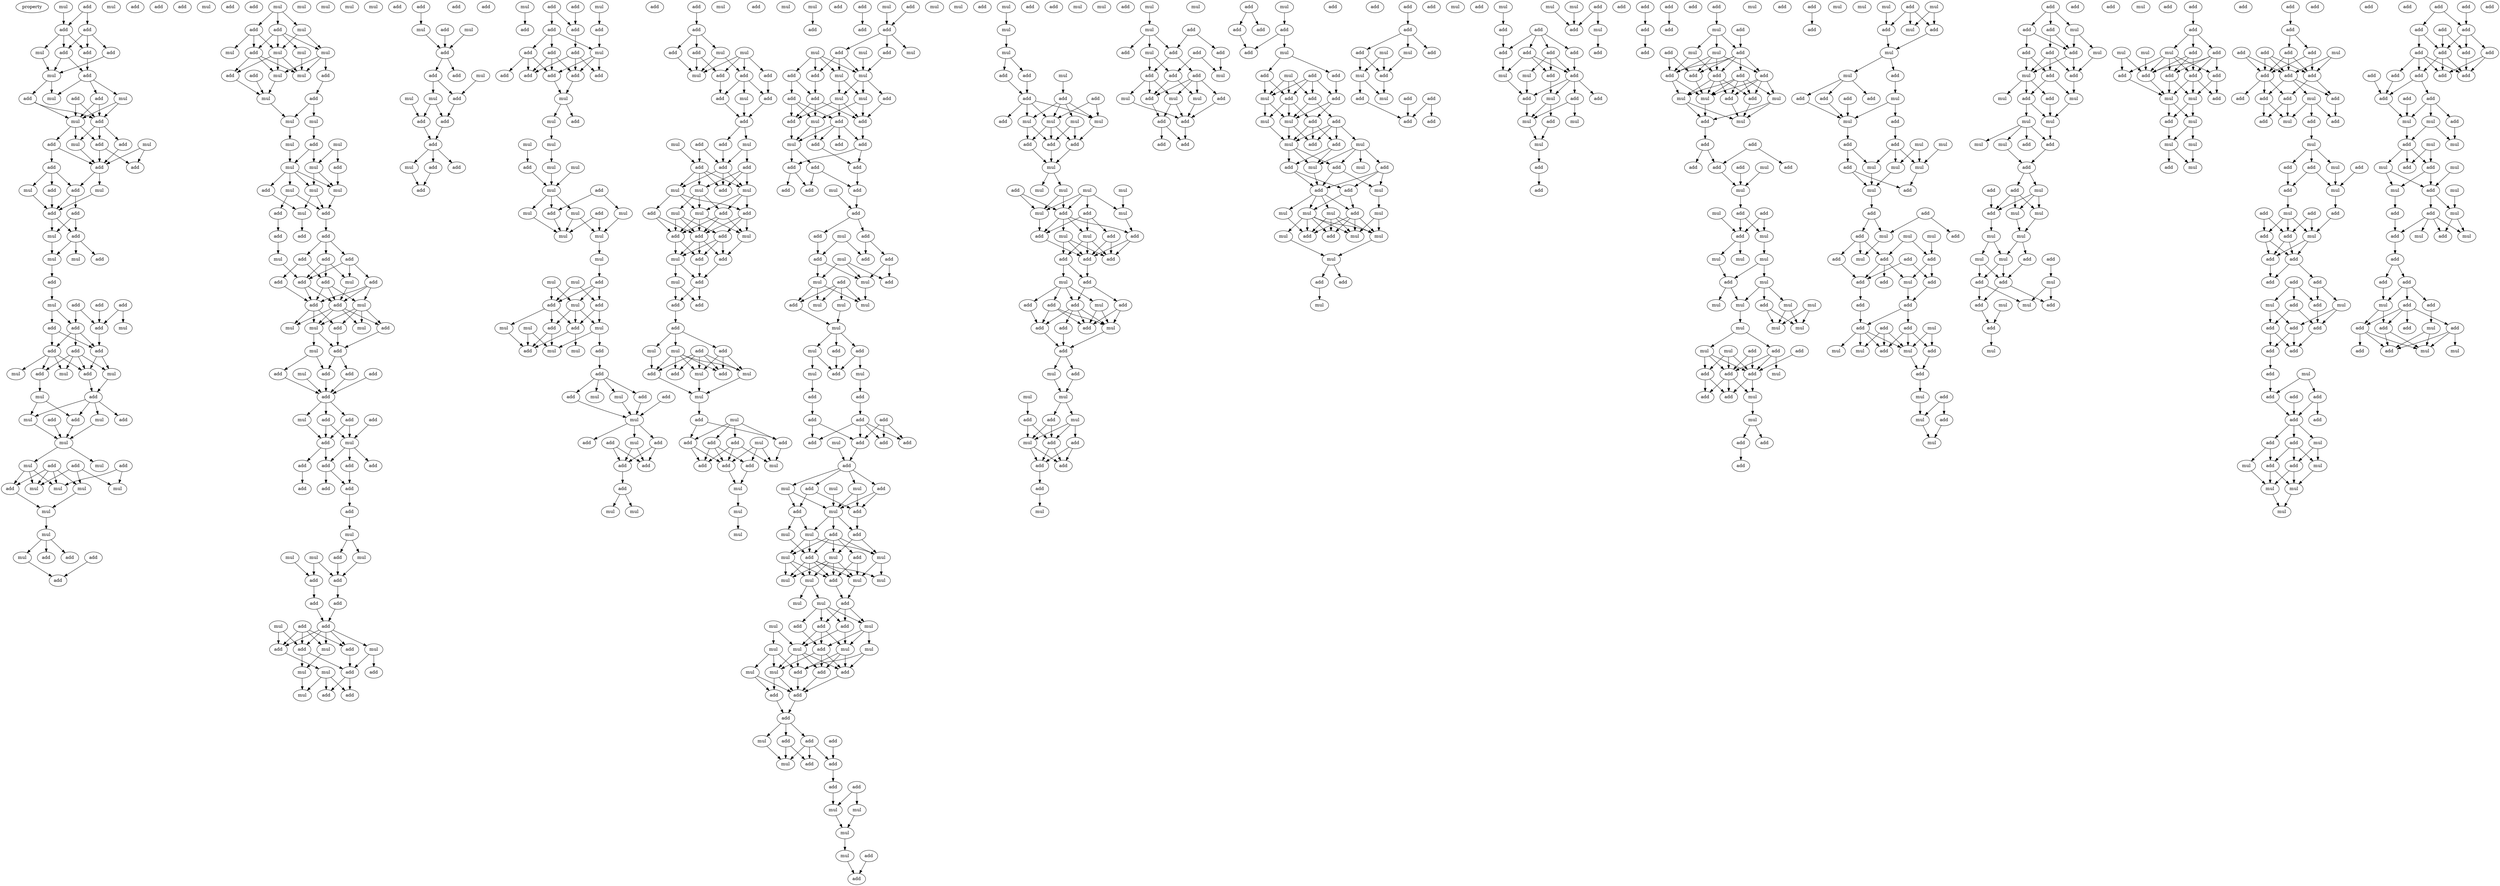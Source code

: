 digraph {
    node [fontcolor=black]
    property [mul=2,lf=1.8]
    0 [ label = add ];
    1 [ label = mul ];
    2 [ label = mul ];
    3 [ label = add ];
    4 [ label = add ];
    5 [ label = add ];
    6 [ label = add ];
    7 [ label = add ];
    8 [ label = mul ];
    9 [ label = add ];
    10 [ label = add ];
    11 [ label = mul ];
    12 [ label = mul ];
    13 [ label = add ];
    14 [ label = mul ];
    15 [ label = add ];
    16 [ label = add ];
    17 [ label = mul ];
    18 [ label = add ];
    19 [ label = mul ];
    20 [ label = add ];
    21 [ label = add ];
    22 [ label = mul ];
    23 [ label = add ];
    24 [ label = add ];
    25 [ label = add ];
    26 [ label = add ];
    27 [ label = add ];
    28 [ label = mul ];
    29 [ label = add ];
    30 [ label = mul ];
    31 [ label = add ];
    32 [ label = add ];
    33 [ label = mul ];
    34 [ label = add ];
    35 [ label = mul ];
    36 [ label = add ];
    37 [ label = add ];
    38 [ label = add ];
    39 [ label = mul ];
    40 [ label = add ];
    41 [ label = mul ];
    42 [ label = add ];
    43 [ label = add ];
    44 [ label = add ];
    45 [ label = mul ];
    46 [ label = add ];
    47 [ label = add ];
    48 [ label = mul ];
    49 [ label = add ];
    50 [ label = add ];
    51 [ label = add ];
    52 [ label = add ];
    53 [ label = add ];
    54 [ label = mul ];
    55 [ label = mul ];
    56 [ label = mul ];
    57 [ label = add ];
    58 [ label = mul ];
    59 [ label = add ];
    60 [ label = add ];
    61 [ label = add ];
    62 [ label = mul ];
    63 [ label = mul ];
    64 [ label = add ];
    65 [ label = mul ];
    66 [ label = mul ];
    67 [ label = add ];
    68 [ label = add ];
    69 [ label = add ];
    70 [ label = mul ];
    71 [ label = add ];
    72 [ label = mul ];
    73 [ label = mul ];
    74 [ label = mul ];
    75 [ label = mul ];
    76 [ label = mul ];
    77 [ label = mul ];
    78 [ label = mul ];
    79 [ label = add ];
    80 [ label = add ];
    81 [ label = add ];
    82 [ label = add ];
    83 [ label = add ];
    84 [ label = add ];
    85 [ label = mul ];
    86 [ label = add ];
    87 [ label = add ];
    88 [ label = mul ];
    89 [ label = mul ];
    90 [ label = mul ];
    91 [ label = mul ];
    92 [ label = mul ];
    93 [ label = add ];
    94 [ label = add ];
    95 [ label = add ];
    96 [ label = mul ];
    97 [ label = mul ];
    98 [ label = add ];
    99 [ label = mul ];
    100 [ label = add ];
    101 [ label = mul ];
    102 [ label = mul ];
    103 [ label = add ];
    104 [ label = mul ];
    105 [ label = mul ];
    106 [ label = add ];
    107 [ label = mul ];
    108 [ label = mul ];
    109 [ label = add ];
    110 [ label = mul ];
    111 [ label = mul ];
    112 [ label = mul ];
    113 [ label = mul ];
    114 [ label = add ];
    115 [ label = add ];
    116 [ label = mul ];
    117 [ label = add ];
    118 [ label = add ];
    119 [ label = add ];
    120 [ label = add ];
    121 [ label = add ];
    122 [ label = mul ];
    123 [ label = add ];
    124 [ label = mul ];
    125 [ label = add ];
    126 [ label = add ];
    127 [ label = add ];
    128 [ label = add ];
    129 [ label = add ];
    130 [ label = mul ];
    131 [ label = add ];
    132 [ label = mul ];
    133 [ label = add ];
    134 [ label = mul ];
    135 [ label = add ];
    136 [ label = mul ];
    137 [ label = mul ];
    138 [ label = add ];
    139 [ label = add ];
    140 [ label = mul ];
    141 [ label = add ];
    142 [ label = add ];
    143 [ label = add ];
    144 [ label = add ];
    145 [ label = mul ];
    146 [ label = add ];
    147 [ label = add ];
    148 [ label = mul ];
    149 [ label = add ];
    150 [ label = add ];
    151 [ label = mul ];
    152 [ label = add ];
    153 [ label = add ];
    154 [ label = add ];
    155 [ label = add ];
    156 [ label = add ];
    157 [ label = add ];
    158 [ label = add ];
    159 [ label = add ];
    160 [ label = mul ];
    161 [ label = mul ];
    162 [ label = mul ];
    163 [ label = add ];
    164 [ label = mul ];
    165 [ label = mul ];
    166 [ label = mul ];
    167 [ label = add ];
    168 [ label = add ];
    169 [ label = add ];
    170 [ label = add ];
    171 [ label = add ];
    172 [ label = add ];
    173 [ label = mul ];
    174 [ label = add ];
    175 [ label = mul ];
    176 [ label = add ];
    177 [ label = add ];
    178 [ label = mul ];
    179 [ label = add ];
    180 [ label = add ];
    181 [ label = add ];
    182 [ label = mul ];
    183 [ label = mul ];
    184 [ label = add ];
    185 [ label = mul ];
    186 [ label = add ];
    187 [ label = add ];
    188 [ label = mul ];
    189 [ label = add ];
    190 [ label = add ];
    191 [ label = mul ];
    192 [ label = add ];
    193 [ label = mul ];
    194 [ label = add ];
    195 [ label = add ];
    196 [ label = mul ];
    197 [ label = add ];
    198 [ label = add ];
    199 [ label = mul ];
    200 [ label = add ];
    201 [ label = add ];
    202 [ label = add ];
    203 [ label = mul ];
    204 [ label = add ];
    205 [ label = add ];
    206 [ label = add ];
    207 [ label = mul ];
    208 [ label = add ];
    209 [ label = add ];
    210 [ label = add ];
    211 [ label = mul ];
    212 [ label = add ];
    213 [ label = add ];
    214 [ label = add ];
    215 [ label = add ];
    216 [ label = add ];
    217 [ label = mul ];
    218 [ label = add ];
    219 [ label = add ];
    220 [ label = add ];
    221 [ label = add ];
    222 [ label = add ];
    223 [ label = add ];
    224 [ label = mul ];
    225 [ label = mul ];
    226 [ label = add ];
    227 [ label = mul ];
    228 [ label = mul ];
    229 [ label = add ];
    230 [ label = mul ];
    231 [ label = mul ];
    232 [ label = add ];
    233 [ label = mul ];
    234 [ label = mul ];
    235 [ label = add ];
    236 [ label = add ];
    237 [ label = mul ];
    238 [ label = mul ];
    239 [ label = mul ];
    240 [ label = mul ];
    241 [ label = mul ];
    242 [ label = add ];
    243 [ label = mul ];
    244 [ label = mul ];
    245 [ label = mul ];
    246 [ label = add ];
    247 [ label = add ];
    248 [ label = mul ];
    249 [ label = add ];
    250 [ label = mul ];
    251 [ label = add ];
    252 [ label = mul ];
    253 [ label = mul ];
    254 [ label = add ];
    255 [ label = add ];
    256 [ label = mul ];
    257 [ label = add ];
    258 [ label = mul ];
    259 [ label = mul ];
    260 [ label = add ];
    261 [ label = add ];
    262 [ label = add ];
    263 [ label = mul ];
    264 [ label = add ];
    265 [ label = add ];
    266 [ label = add ];
    267 [ label = mul ];
    268 [ label = add ];
    269 [ label = add ];
    270 [ label = add ];
    271 [ label = mul ];
    272 [ label = mul ];
    273 [ label = add ];
    274 [ label = add ];
    275 [ label = add ];
    276 [ label = add ];
    277 [ label = mul ];
    278 [ label = add ];
    279 [ label = mul ];
    280 [ label = add ];
    281 [ label = add ];
    282 [ label = mul ];
    283 [ label = add ];
    284 [ label = add ];
    285 [ label = mul ];
    286 [ label = mul ];
    287 [ label = add ];
    288 [ label = add ];
    289 [ label = add ];
    290 [ label = add ];
    291 [ label = mul ];
    292 [ label = mul ];
    293 [ label = add ];
    294 [ label = add ];
    295 [ label = add ];
    296 [ label = add ];
    297 [ label = mul ];
    298 [ label = mul ];
    299 [ label = mul ];
    300 [ label = mul ];
    301 [ label = add ];
    302 [ label = mul ];
    303 [ label = add ];
    304 [ label = add ];
    305 [ label = mul ];
    306 [ label = add ];
    307 [ label = add ];
    308 [ label = add ];
    309 [ label = add ];
    310 [ label = add ];
    311 [ label = mul ];
    312 [ label = mul ];
    313 [ label = add ];
    314 [ label = add ];
    315 [ label = add ];
    316 [ label = add ];
    317 [ label = mul ];
    318 [ label = mul ];
    319 [ label = add ];
    320 [ label = add ];
    321 [ label = mul ];
    322 [ label = add ];
    323 [ label = mul ];
    324 [ label = add ];
    325 [ label = add ];
    326 [ label = mul ];
    327 [ label = add ];
    328 [ label = mul ];
    329 [ label = add ];
    330 [ label = add ];
    331 [ label = add ];
    332 [ label = add ];
    333 [ label = mul ];
    334 [ label = add ];
    335 [ label = add ];
    336 [ label = add ];
    337 [ label = mul ];
    338 [ label = add ];
    339 [ label = mul ];
    340 [ label = mul ];
    341 [ label = mul ];
    342 [ label = mul ];
    343 [ label = mul ];
    344 [ label = add ];
    345 [ label = add ];
    346 [ label = add ];
    347 [ label = add ];
    348 [ label = mul ];
    349 [ label = add ];
    350 [ label = add ];
    351 [ label = add ];
    352 [ label = mul ];
    353 [ label = mul ];
    354 [ label = add ];
    355 [ label = mul ];
    356 [ label = mul ];
    357 [ label = add ];
    358 [ label = mul ];
    359 [ label = add ];
    360 [ label = add ];
    361 [ label = add ];
    362 [ label = mul ];
    363 [ label = add ];
    364 [ label = mul ];
    365 [ label = add ];
    366 [ label = add ];
    367 [ label = add ];
    368 [ label = mul ];
    369 [ label = add ];
    370 [ label = add ];
    371 [ label = add ];
    372 [ label = mul ];
    373 [ label = add ];
    374 [ label = add ];
    375 [ label = add ];
    376 [ label = add ];
    377 [ label = mul ];
    378 [ label = add ];
    379 [ label = add ];
    380 [ label = add ];
    381 [ label = add ];
    382 [ label = add ];
    383 [ label = mul ];
    384 [ label = add ];
    385 [ label = mul ];
    386 [ label = add ];
    387 [ label = add ];
    388 [ label = add ];
    389 [ label = mul ];
    390 [ label = add ];
    391 [ label = mul ];
    392 [ label = mul ];
    393 [ label = mul ];
    394 [ label = add ];
    395 [ label = mul ];
    396 [ label = mul ];
    397 [ label = add ];
    398 [ label = mul ];
    399 [ label = mul ];
    400 [ label = add ];
    401 [ label = add ];
    402 [ label = mul ];
    403 [ label = mul ];
    404 [ label = mul ];
    405 [ label = add ];
    406 [ label = add ];
    407 [ label = add ];
    408 [ label = add ];
    409 [ label = add ];
    410 [ label = add ];
    411 [ label = add ];
    412 [ label = add ];
    413 [ label = mul ];
    414 [ label = add ];
    415 [ label = add ];
    416 [ label = mul ];
    417 [ label = mul ];
    418 [ label = mul ];
    419 [ label = add ];
    420 [ label = add ];
    421 [ label = mul ];
    422 [ label = add ];
    423 [ label = add ];
    424 [ label = mul ];
    425 [ label = add ];
    426 [ label = add ];
    427 [ label = mul ];
    428 [ label = mul ];
    429 [ label = add ];
    430 [ label = mul ];
    431 [ label = add ];
    432 [ label = mul ];
    433 [ label = mul ];
    434 [ label = mul ];
    435 [ label = mul ];
    436 [ label = add ];
    437 [ label = mul ];
    438 [ label = mul ];
    439 [ label = mul ];
    440 [ label = add ];
    441 [ label = mul ];
    442 [ label = mul ];
    443 [ label = add ];
    444 [ label = add ];
    445 [ label = add ];
    446 [ label = mul ];
    447 [ label = mul ];
    448 [ label = mul ];
    449 [ label = mul ];
    450 [ label = add ];
    451 [ label = mul ];
    452 [ label = add ];
    453 [ label = add ];
    454 [ label = add ];
    455 [ label = mul ];
    456 [ label = add ];
    457 [ label = add ];
    458 [ label = add ];
    459 [ label = add ];
    460 [ label = add ];
    461 [ label = mul ];
    462 [ label = add ];
    463 [ label = add ];
    464 [ label = add ];
    465 [ label = mul ];
    466 [ label = add ];
    467 [ label = add ];
    468 [ label = add ];
    469 [ label = mul ];
    470 [ label = mul ];
    471 [ label = mul ];
    472 [ label = mul ];
    473 [ label = mul ];
    474 [ label = add ];
    475 [ label = add ];
    476 [ label = mul ];
    477 [ label = mul ];
    478 [ label = mul ];
    479 [ label = add ];
    480 [ label = add ];
    481 [ label = add ];
    482 [ label = add ];
    483 [ label = add ];
    484 [ label = add ];
    485 [ label = mul ];
    486 [ label = mul ];
    487 [ label = mul ];
    488 [ label = mul ];
    489 [ label = add ];
    490 [ label = add ];
    491 [ label = add ];
    492 [ label = mul ];
    493 [ label = mul ];
    494 [ label = mul ];
    495 [ label = add ];
    496 [ label = mul ];
    497 [ label = mul ];
    498 [ label = add ];
    499 [ label = mul ];
    500 [ label = add ];
    501 [ label = mul ];
    502 [ label = add ];
    503 [ label = mul ];
    504 [ label = mul ];
    505 [ label = add ];
    506 [ label = add ];
    507 [ label = add ];
    508 [ label = add ];
    509 [ label = add ];
    510 [ label = add ];
    511 [ label = mul ];
    512 [ label = add ];
    513 [ label = mul ];
    514 [ label = add ];
    515 [ label = add ];
    516 [ label = add ];
    517 [ label = add ];
    518 [ label = mul ];
    519 [ label = add ];
    520 [ label = add ];
    521 [ label = add ];
    522 [ label = mul ];
    523 [ label = add ];
    524 [ label = mul ];
    525 [ label = mul ];
    526 [ label = add ];
    527 [ label = add ];
    528 [ label = add ];
    529 [ label = mul ];
    530 [ label = mul ];
    531 [ label = add ];
    532 [ label = add ];
    533 [ label = add ];
    534 [ label = add ];
    535 [ label = add ];
    536 [ label = add ];
    537 [ label = mul ];
    538 [ label = mul ];
    539 [ label = add ];
    540 [ label = mul ];
    541 [ label = mul ];
    542 [ label = mul ];
    543 [ label = add ];
    544 [ label = add ];
    545 [ label = add ];
    546 [ label = add ];
    547 [ label = add ];
    548 [ label = mul ];
    549 [ label = mul ];
    550 [ label = add ];
    551 [ label = add ];
    552 [ label = add ];
    553 [ label = mul ];
    554 [ label = add ];
    555 [ label = mul ];
    556 [ label = mul ];
    557 [ label = add ];
    558 [ label = add ];
    559 [ label = add ];
    560 [ label = add ];
    561 [ label = add ];
    562 [ label = mul ];
    563 [ label = add ];
    564 [ label = mul ];
    565 [ label = add ];
    566 [ label = add ];
    567 [ label = add ];
    568 [ label = mul ];
    569 [ label = add ];
    570 [ label = mul ];
    571 [ label = add ];
    572 [ label = add ];
    573 [ label = add ];
    574 [ label = add ];
    575 [ label = add ];
    576 [ label = add ];
    577 [ label = mul ];
    578 [ label = add ];
    579 [ label = mul ];
    580 [ label = add ];
    581 [ label = mul ];
    582 [ label = mul ];
    583 [ label = add ];
    584 [ label = mul ];
    585 [ label = add ];
    586 [ label = add ];
    587 [ label = add ];
    588 [ label = mul ];
    589 [ label = add ];
    590 [ label = mul ];
    591 [ label = mul ];
    592 [ label = add ];
    593 [ label = add ];
    594 [ label = mul ];
    595 [ label = mul ];
    596 [ label = mul ];
    597 [ label = mul ];
    598 [ label = add ];
    599 [ label = mul ];
    600 [ label = add ];
    601 [ label = mul ];
    602 [ label = mul ];
    603 [ label = add ];
    604 [ label = mul ];
    605 [ label = add ];
    606 [ label = add ];
    607 [ label = add ];
    608 [ label = mul ];
    609 [ label = add ];
    610 [ label = add ];
    611 [ label = add ];
    612 [ label = mul ];
    613 [ label = add ];
    614 [ label = mul ];
    615 [ label = mul ];
    616 [ label = add ];
    617 [ label = add ];
    618 [ label = add ];
    619 [ label = mul ];
    620 [ label = add ];
    621 [ label = mul ];
    622 [ label = add ];
    623 [ label = add ];
    624 [ label = add ];
    625 [ label = add ];
    626 [ label = add ];
    627 [ label = mul ];
    628 [ label = add ];
    629 [ label = add ];
    630 [ label = add ];
    631 [ label = add ];
    632 [ label = add ];
    633 [ label = add ];
    634 [ label = mul ];
    635 [ label = add ];
    636 [ label = add ];
    637 [ label = mul ];
    638 [ label = add ];
    639 [ label = add ];
    640 [ label = mul ];
    641 [ label = add ];
    642 [ label = add ];
    643 [ label = mul ];
    644 [ label = mul ];
    645 [ label = mul ];
    646 [ label = add ];
    647 [ label = add ];
    648 [ label = mul ];
    649 [ label = mul ];
    650 [ label = add ];
    651 [ label = add ];
    652 [ label = mul ];
    653 [ label = add ];
    654 [ label = add ];
    655 [ label = add ];
    656 [ label = add ];
    657 [ label = add ];
    658 [ label = add ];
    659 [ label = add ];
    660 [ label = add ];
    661 [ label = add ];
    662 [ label = add ];
    663 [ label = mul ];
    664 [ label = mul ];
    665 [ label = add ];
    666 [ label = mul ];
    667 [ label = add ];
    668 [ label = mul ];
    669 [ label = add ];
    670 [ label = add ];
    671 [ label = add ];
    672 [ label = add ];
    673 [ label = add ];
    674 [ label = mul ];
    675 [ label = mul ];
    676 [ label = add ];
    677 [ label = add ];
    678 [ label = mul ];
    679 [ label = mul ];
    680 [ label = add ];
    681 [ label = add ];
    682 [ label = add ];
    683 [ label = add ];
    684 [ label = add ];
    685 [ label = add ];
    686 [ label = add ];
    687 [ label = mul ];
    688 [ label = mul ];
    689 [ label = mul ];
    690 [ label = add ];
    691 [ label = add ];
    692 [ label = add ];
    693 [ label = mul ];
    694 [ label = mul ];
    695 [ label = mul ];
    696 [ label = mul ];
    697 [ label = mul ];
    698 [ label = add ];
    699 [ label = mul ];
    700 [ label = mul ];
    701 [ label = mul ];
    702 [ label = add ];
    703 [ label = mul ];
    704 [ label = mul ];
    705 [ label = mul ];
    706 [ label = mul ];
    707 [ label = add ];
    708 [ label = add ];
    709 [ label = mul ];
    710 [ label = add ];
    711 [ label = mul ];
    712 [ label = add ];
    713 [ label = add ];
    714 [ label = add ];
    715 [ label = mul ];
    716 [ label = mul ];
    717 [ label = add ];
    718 [ label = add ];
    719 [ label = mul ];
    720 [ label = add ];
    721 [ label = add ];
    722 [ label = add ];
    723 [ label = add ];
    724 [ label = add ];
    725 [ label = add ];
    726 [ label = mul ];
    727 [ label = mul ];
    728 [ label = add ];
    729 [ label = mul ];
    730 [ label = mul ];
    731 [ label = add ];
    732 [ label = add ];
    733 [ label = mul ];
    734 [ label = mul ];
    735 [ label = mul ];
    736 [ label = add ];
    737 [ label = add ];
    738 [ label = add ];
    739 [ label = add ];
    740 [ label = add ];
    741 [ label = mul ];
    742 [ label = mul ];
    743 [ label = add ];
    744 [ label = add ];
    745 [ label = mul ];
    746 [ label = mul ];
    747 [ label = add ];
    748 [ label = mul ];
    749 [ label = mul ];
    750 [ label = mul ];
    751 [ label = add ];
    752 [ label = add ];
    753 [ label = mul ];
    754 [ label = add ];
    755 [ label = add ];
    756 [ label = mul ];
    757 [ label = mul ];
    758 [ label = mul ];
    759 [ label = add ];
    760 [ label = add ];
    761 [ label = mul ];
    762 [ label = add ];
    763 [ label = add ];
    764 [ label = add ];
    765 [ label = add ];
    766 [ label = add ];
    767 [ label = mul ];
    768 [ label = add ];
    769 [ label = add ];
    770 [ label = add ];
    771 [ label = add ];
    772 [ label = add ];
    773 [ label = add ];
    774 [ label = add ];
    775 [ label = mul ];
    776 [ label = add ];
    777 [ label = add ];
    778 [ label = mul ];
    779 [ label = mul ];
    780 [ label = mul ];
    781 [ label = add ];
    782 [ label = add ];
    783 [ label = mul ];
    784 [ label = mul ];
    785 [ label = add ];
    786 [ label = mul ];
    787 [ label = add ];
    788 [ label = add ];
    789 [ label = add ];
    790 [ label = mul ];
    791 [ label = mul ];
    792 [ label = add ];
    793 [ label = add ];
    794 [ label = add ];
    795 [ label = add ];
    796 [ label = mul ];
    797 [ label = add ];
    798 [ label = mul ];
    799 [ label = add ];
    800 [ label = add ];
    801 [ label = mul ];
    802 [ label = mul ];
    803 [ label = mul ];
    804 [ label = add ];
    805 [ label = mul ];
    806 [ label = add ];
    807 [ label = add ];
    808 [ label = mul ];
    809 [ label = add ];
    810 [ label = mul ];
    811 [ label = add ];
    812 [ label = add ];
    813 [ label = add ];
    814 [ label = add ];
    815 [ label = mul ];
    816 [ label = mul ];
    817 [ label = mul ];
    818 [ label = mul ];
    819 [ label = mul ];
    820 [ label = add ];
    821 [ label = add ];
    822 [ label = mul ];
    823 [ label = mul ];
    824 [ label = add ];
    825 [ label = add ];
    826 [ label = add ];
    827 [ label = add ];
    828 [ label = mul ];
    829 [ label = mul ];
    830 [ label = mul ];
    831 [ label = add ];
    832 [ label = add ];
    833 [ label = add ];
    834 [ label = mul ];
    835 [ label = add ];
    836 [ label = mul ];
    837 [ label = mul ];
    838 [ label = add ];
    839 [ label = add ];
    840 [ label = mul ];
    841 [ label = add ];
    842 [ label = add ];
    843 [ label = add ];
    844 [ label = add ];
    845 [ label = add ];
    846 [ label = add ];
    847 [ label = mul ];
    848 [ label = mul ];
    849 [ label = add ];
    850 [ label = mul ];
    851 [ label = mul ];
    852 [ label = mul ];
    853 [ label = add ];
    854 [ label = add ];
    855 [ label = add ];
    856 [ label = mul ];
    857 [ label = add ];
    858 [ label = add ];
    859 [ label = add ];
    860 [ label = add ];
    861 [ label = add ];
    862 [ label = mul ];
    863 [ label = add ];
    864 [ label = add ];
    865 [ label = add ];
    866 [ label = add ];
    867 [ label = add ];
    868 [ label = add ];
    869 [ label = mul ];
    870 [ label = add ];
    871 [ label = mul ];
    872 [ label = add ];
    873 [ label = add ];
    874 [ label = add ];
    875 [ label = add ];
    876 [ label = mul ];
    877 [ label = mul ];
    878 [ label = add ];
    879 [ label = add ];
    880 [ label = add ];
    881 [ label = add ];
    882 [ label = mul ];
    883 [ label = add ];
    884 [ label = add ];
    885 [ label = add ];
    886 [ label = mul ];
    887 [ label = add ];
    888 [ label = add ];
    889 [ label = mul ];
    890 [ label = add ];
    891 [ label = add ];
    892 [ label = add ];
    893 [ label = add ];
    894 [ label = add ];
    895 [ label = add ];
    896 [ label = add ];
    897 [ label = mul ];
    898 [ label = mul ];
    899 [ label = add ];
    900 [ label = add ];
    901 [ label = add ];
    902 [ label = add ];
    903 [ label = add ];
    904 [ label = add ];
    905 [ label = mul ];
    906 [ label = add ];
    907 [ label = add ];
    908 [ label = add ];
    909 [ label = add ];
    910 [ label = add ];
    911 [ label = add ];
    912 [ label = mul ];
    913 [ label = add ];
    914 [ label = add ];
    915 [ label = mul ];
    916 [ label = add ];
    917 [ label = add ];
    918 [ label = mul ];
    919 [ label = mul ];
    920 [ label = mul ];
    921 [ label = mul ];
    922 [ label = add ];
    923 [ label = add ];
    924 [ label = add ];
    925 [ label = add ];
    926 [ label = add ];
    927 [ label = add ];
    928 [ label = add ];
    929 [ label = add ];
    930 [ label = add ];
    931 [ label = add ];
    932 [ label = add ];
    933 [ label = add ];
    934 [ label = add ];
    935 [ label = add ];
    936 [ label = add ];
    937 [ label = add ];
    938 [ label = add ];
    939 [ label = add ];
    940 [ label = mul ];
    941 [ label = add ];
    942 [ label = mul ];
    943 [ label = mul ];
    944 [ label = add ];
    945 [ label = mul ];
    946 [ label = add ];
    947 [ label = mul ];
    948 [ label = mul ];
    949 [ label = add ];
    950 [ label = mul ];
    951 [ label = mul ];
    952 [ label = add ];
    953 [ label = mul ];
    954 [ label = add ];
    955 [ label = add ];
    956 [ label = mul ];
    957 [ label = add ];
    958 [ label = add ];
    959 [ label = mul ];
    960 [ label = add ];
    961 [ label = add ];
    962 [ label = add ];
    963 [ label = add ];
    964 [ label = add ];
    965 [ label = mul ];
    966 [ label = add ];
    967 [ label = add ];
    968 [ label = mul ];
    969 [ label = add ];
    970 [ label = add ];
    971 [ label = add ];
    972 [ label = add ];
    973 [ label = add ];
    974 [ label = mul ];
    975 [ label = mul ];
    0 -> 3 [ name = 0 ];
    0 -> 4 [ name = 1 ];
    2 -> 3 [ name = 2 ];
    3 -> 6 [ name = 3 ];
    3 -> 7 [ name = 4 ];
    3 -> 8 [ name = 5 ];
    4 -> 6 [ name = 6 ];
    4 -> 7 [ name = 7 ];
    4 -> 9 [ name = 8 ];
    6 -> 10 [ name = 9 ];
    7 -> 10 [ name = 10 ];
    7 -> 11 [ name = 11 ];
    8 -> 11 [ name = 12 ];
    9 -> 11 [ name = 13 ];
    10 -> 12 [ name = 14 ];
    10 -> 14 [ name = 15 ];
    10 -> 16 [ name = 16 ];
    11 -> 13 [ name = 17 ];
    11 -> 14 [ name = 18 ];
    12 -> 17 [ name = 19 ];
    12 -> 18 [ name = 20 ];
    13 -> 17 [ name = 21 ];
    13 -> 18 [ name = 22 ];
    15 -> 17 [ name = 23 ];
    15 -> 18 [ name = 24 ];
    16 -> 17 [ name = 25 ];
    16 -> 18 [ name = 26 ];
    17 -> 19 [ name = 27 ];
    17 -> 20 [ name = 28 ];
    17 -> 23 [ name = 29 ];
    18 -> 19 [ name = 30 ];
    18 -> 21 [ name = 31 ];
    18 -> 23 [ name = 32 ];
    19 -> 26 [ name = 33 ];
    20 -> 25 [ name = 34 ];
    20 -> 26 [ name = 35 ];
    21 -> 26 [ name = 36 ];
    22 -> 24 [ name = 37 ];
    22 -> 26 [ name = 38 ];
    23 -> 24 [ name = 39 ];
    23 -> 26 [ name = 40 ];
    25 -> 27 [ name = 41 ];
    25 -> 28 [ name = 42 ];
    25 -> 29 [ name = 43 ];
    26 -> 27 [ name = 44 ];
    26 -> 30 [ name = 45 ];
    27 -> 31 [ name = 46 ];
    27 -> 32 [ name = 47 ];
    28 -> 32 [ name = 48 ];
    29 -> 32 [ name = 49 ];
    30 -> 32 [ name = 50 ];
    31 -> 33 [ name = 51 ];
    31 -> 34 [ name = 52 ];
    32 -> 33 [ name = 53 ];
    32 -> 34 [ name = 54 ];
    33 -> 35 [ name = 55 ];
    34 -> 35 [ name = 56 ];
    34 -> 37 [ name = 57 ];
    34 -> 39 [ name = 58 ];
    35 -> 40 [ name = 59 ];
    40 -> 41 [ name = 60 ];
    41 -> 46 [ name = 61 ];
    41 -> 47 [ name = 62 ];
    42 -> 46 [ name = 63 ];
    42 -> 49 [ name = 64 ];
    43 -> 49 [ name = 65 ];
    44 -> 48 [ name = 66 ];
    44 -> 49 [ name = 67 ];
    46 -> 50 [ name = 68 ];
    46 -> 51 [ name = 69 ];
    46 -> 52 [ name = 70 ];
    47 -> 50 [ name = 71 ];
    47 -> 51 [ name = 72 ];
    49 -> 51 [ name = 73 ];
    50 -> 53 [ name = 74 ];
    50 -> 54 [ name = 75 ];
    50 -> 56 [ name = 76 ];
    50 -> 57 [ name = 77 ];
    51 -> 55 [ name = 78 ];
    51 -> 57 [ name = 79 ];
    52 -> 53 [ name = 80 ];
    52 -> 54 [ name = 81 ];
    52 -> 55 [ name = 82 ];
    52 -> 57 [ name = 83 ];
    53 -> 58 [ name = 84 ];
    55 -> 59 [ name = 85 ];
    57 -> 59 [ name = 86 ];
    58 -> 61 [ name = 87 ];
    58 -> 62 [ name = 88 ];
    59 -> 60 [ name = 89 ];
    59 -> 61 [ name = 90 ];
    59 -> 62 [ name = 91 ];
    59 -> 63 [ name = 92 ];
    61 -> 65 [ name = 93 ];
    62 -> 65 [ name = 94 ];
    63 -> 65 [ name = 95 ];
    64 -> 65 [ name = 96 ];
    65 -> 66 [ name = 97 ];
    65 -> 70 [ name = 98 ];
    67 -> 71 [ name = 99 ];
    67 -> 72 [ name = 100 ];
    67 -> 73 [ name = 101 ];
    67 -> 74 [ name = 102 ];
    68 -> 72 [ name = 103 ];
    68 -> 73 [ name = 104 ];
    68 -> 75 [ name = 105 ];
    69 -> 74 [ name = 106 ];
    69 -> 75 [ name = 107 ];
    70 -> 71 [ name = 108 ];
    70 -> 72 [ name = 109 ];
    70 -> 74 [ name = 110 ];
    71 -> 76 [ name = 111 ];
    73 -> 76 [ name = 112 ];
    76 -> 77 [ name = 113 ];
    77 -> 78 [ name = 114 ];
    77 -> 79 [ name = 115 ];
    77 -> 80 [ name = 116 ];
    78 -> 83 [ name = 117 ];
    82 -> 83 [ name = 118 ];
    85 -> 86 [ name = 119 ];
    85 -> 87 [ name = 120 ];
    85 -> 88 [ name = 121 ];
    86 -> 89 [ name = 122 ];
    86 -> 90 [ name = 123 ];
    86 -> 92 [ name = 124 ];
    86 -> 93 [ name = 125 ];
    87 -> 90 [ name = 126 ];
    87 -> 91 [ name = 127 ];
    87 -> 93 [ name = 128 ];
    88 -> 90 [ name = 129 ];
    88 -> 92 [ name = 130 ];
    89 -> 97 [ name = 131 ];
    90 -> 95 [ name = 132 ];
    90 -> 96 [ name = 133 ];
    90 -> 97 [ name = 134 ];
    92 -> 96 [ name = 135 ];
    92 -> 97 [ name = 136 ];
    92 -> 98 [ name = 137 ];
    93 -> 95 [ name = 138 ];
    93 -> 96 [ name = 139 ];
    93 -> 97 [ name = 140 ];
    94 -> 99 [ name = 141 ];
    95 -> 99 [ name = 142 ];
    96 -> 99 [ name = 143 ];
    98 -> 100 [ name = 144 ];
    99 -> 101 [ name = 145 ];
    100 -> 101 [ name = 146 ];
    100 -> 102 [ name = 147 ];
    101 -> 104 [ name = 148 ];
    102 -> 103 [ name = 149 ];
    103 -> 107 [ name = 150 ];
    103 -> 108 [ name = 151 ];
    104 -> 108 [ name = 152 ];
    105 -> 106 [ name = 153 ];
    105 -> 107 [ name = 154 ];
    106 -> 111 [ name = 155 ];
    107 -> 111 [ name = 156 ];
    107 -> 112 [ name = 157 ];
    108 -> 109 [ name = 158 ];
    108 -> 110 [ name = 159 ];
    108 -> 111 [ name = 160 ];
    108 -> 112 [ name = 161 ];
    109 -> 113 [ name = 162 ];
    110 -> 114 [ name = 163 ];
    110 -> 115 [ name = 164 ];
    111 -> 115 [ name = 165 ];
    112 -> 113 [ name = 166 ];
    112 -> 115 [ name = 167 ];
    113 -> 117 [ name = 168 ];
    114 -> 119 [ name = 169 ];
    115 -> 118 [ name = 170 ];
    118 -> 120 [ name = 171 ];
    118 -> 121 [ name = 172 ];
    118 -> 123 [ name = 173 ];
    119 -> 122 [ name = 174 ];
    120 -> 125 [ name = 175 ];
    120 -> 127 [ name = 176 ];
    121 -> 124 [ name = 177 ];
    121 -> 126 [ name = 178 ];
    121 -> 127 [ name = 179 ];
    122 -> 126 [ name = 180 ];
    123 -> 124 [ name = 181 ];
    123 -> 126 [ name = 182 ];
    123 -> 128 [ name = 183 ];
    124 -> 129 [ name = 184 ];
    125 -> 131 [ name = 185 ];
    126 -> 129 [ name = 186 ];
    126 -> 131 [ name = 187 ];
    127 -> 129 [ name = 188 ];
    127 -> 130 [ name = 189 ];
    127 -> 131 [ name = 190 ];
    128 -> 129 [ name = 191 ];
    128 -> 130 [ name = 192 ];
    128 -> 131 [ name = 193 ];
    129 -> 132 [ name = 194 ];
    129 -> 134 [ name = 195 ];
    129 -> 135 [ name = 196 ];
    129 -> 136 [ name = 197 ];
    130 -> 133 [ name = 198 ];
    130 -> 134 [ name = 199 ];
    130 -> 135 [ name = 200 ];
    130 -> 136 [ name = 201 ];
    131 -> 132 [ name = 202 ];
    131 -> 133 [ name = 203 ];
    131 -> 134 [ name = 204 ];
    133 -> 138 [ name = 205 ];
    134 -> 137 [ name = 206 ];
    134 -> 138 [ name = 207 ];
    135 -> 138 [ name = 208 ];
    137 -> 139 [ name = 209 ];
    137 -> 141 [ name = 210 ];
    138 -> 141 [ name = 211 ];
    138 -> 142 [ name = 212 ];
    139 -> 144 [ name = 213 ];
    140 -> 144 [ name = 214 ];
    141 -> 144 [ name = 215 ];
    142 -> 144 [ name = 216 ];
    143 -> 144 [ name = 217 ];
    144 -> 145 [ name = 218 ];
    144 -> 146 [ name = 219 ];
    144 -> 149 [ name = 220 ];
    145 -> 150 [ name = 221 ];
    146 -> 150 [ name = 222 ];
    146 -> 151 [ name = 223 ];
    147 -> 151 [ name = 224 ];
    149 -> 150 [ name = 225 ];
    149 -> 151 [ name = 226 ];
    150 -> 152 [ name = 227 ];
    150 -> 155 [ name = 228 ];
    151 -> 153 [ name = 229 ];
    151 -> 154 [ name = 230 ];
    151 -> 155 [ name = 231 ];
    152 -> 157 [ name = 232 ];
    154 -> 158 [ name = 233 ];
    155 -> 156 [ name = 234 ];
    155 -> 158 [ name = 235 ];
    158 -> 159 [ name = 236 ];
    159 -> 160 [ name = 237 ];
    160 -> 163 [ name = 238 ];
    160 -> 165 [ name = 239 ];
    163 -> 167 [ name = 240 ];
    164 -> 167 [ name = 241 ];
    164 -> 168 [ name = 242 ];
    165 -> 167 [ name = 243 ];
    166 -> 168 [ name = 244 ];
    167 -> 170 [ name = 245 ];
    168 -> 169 [ name = 246 ];
    169 -> 174 [ name = 247 ];
    170 -> 174 [ name = 248 ];
    172 -> 175 [ name = 249 ];
    172 -> 176 [ name = 250 ];
    172 -> 177 [ name = 251 ];
    172 -> 179 [ name = 252 ];
    173 -> 177 [ name = 253 ];
    173 -> 179 [ name = 254 ];
    174 -> 175 [ name = 255 ];
    174 -> 176 [ name = 256 ];
    174 -> 177 [ name = 257 ];
    174 -> 178 [ name = 258 ];
    174 -> 179 [ name = 259 ];
    175 -> 182 [ name = 260 ];
    176 -> 181 [ name = 261 ];
    177 -> 181 [ name = 262 ];
    177 -> 182 [ name = 263 ];
    178 -> 180 [ name = 264 ];
    178 -> 181 [ name = 265 ];
    179 -> 183 [ name = 266 ];
    181 -> 184 [ name = 267 ];
    181 -> 186 [ name = 268 ];
    182 -> 185 [ name = 269 ];
    183 -> 184 [ name = 270 ];
    183 -> 185 [ name = 271 ];
    183 -> 186 [ name = 272 ];
    187 -> 188 [ name = 273 ];
    188 -> 192 [ name = 274 ];
    190 -> 192 [ name = 275 ];
    191 -> 192 [ name = 276 ];
    192 -> 194 [ name = 277 ];
    192 -> 195 [ name = 278 ];
    193 -> 197 [ name = 279 ];
    194 -> 196 [ name = 280 ];
    194 -> 197 [ name = 281 ];
    196 -> 200 [ name = 282 ];
    196 -> 201 [ name = 283 ];
    197 -> 201 [ name = 284 ];
    199 -> 200 [ name = 285 ];
    200 -> 202 [ name = 286 ];
    201 -> 202 [ name = 287 ];
    202 -> 203 [ name = 288 ];
    202 -> 204 [ name = 289 ];
    202 -> 205 [ name = 290 ];
    203 -> 206 [ name = 291 ];
    204 -> 206 [ name = 292 ];
    207 -> 208 [ name = 293 ];
    209 -> 214 [ name = 294 ];
    210 -> 212 [ name = 295 ];
    210 -> 214 [ name = 296 ];
    211 -> 213 [ name = 297 ];
    212 -> 215 [ name = 298 ];
    212 -> 217 [ name = 299 ];
    212 -> 218 [ name = 300 ];
    213 -> 217 [ name = 301 ];
    214 -> 216 [ name = 302 ];
    215 -> 219 [ name = 303 ];
    215 -> 221 [ name = 304 ];
    215 -> 222 [ name = 305 ];
    216 -> 219 [ name = 306 ];
    216 -> 220 [ name = 307 ];
    216 -> 223 [ name = 308 ];
    217 -> 220 [ name = 309 ];
    217 -> 222 [ name = 310 ];
    217 -> 223 [ name = 311 ];
    218 -> 219 [ name = 312 ];
    218 -> 222 [ name = 313 ];
    218 -> 223 [ name = 314 ];
    222 -> 224 [ name = 315 ];
    223 -> 224 [ name = 316 ];
    224 -> 225 [ name = 317 ];
    224 -> 226 [ name = 318 ];
    225 -> 228 [ name = 319 ];
    227 -> 229 [ name = 320 ];
    228 -> 230 [ name = 321 ];
    229 -> 233 [ name = 322 ];
    230 -> 233 [ name = 323 ];
    231 -> 233 [ name = 324 ];
    232 -> 235 [ name = 325 ];
    232 -> 238 [ name = 326 ];
    233 -> 234 [ name = 327 ];
    233 -> 235 [ name = 328 ];
    233 -> 237 [ name = 329 ];
    234 -> 239 [ name = 330 ];
    235 -> 239 [ name = 331 ];
    236 -> 239 [ name = 332 ];
    236 -> 240 [ name = 333 ];
    237 -> 239 [ name = 334 ];
    237 -> 240 [ name = 335 ];
    238 -> 240 [ name = 336 ];
    240 -> 241 [ name = 337 ];
    241 -> 242 [ name = 338 ];
    242 -> 245 [ name = 339 ];
    242 -> 246 [ name = 340 ];
    242 -> 247 [ name = 341 ];
    243 -> 246 [ name = 342 ];
    243 -> 247 [ name = 343 ];
    244 -> 245 [ name = 344 ];
    244 -> 246 [ name = 345 ];
    245 -> 248 [ name = 346 ];
    245 -> 249 [ name = 347 ];
    245 -> 251 [ name = 348 ];
    246 -> 249 [ name = 349 ];
    246 -> 250 [ name = 350 ];
    246 -> 251 [ name = 351 ];
    247 -> 248 [ name = 352 ];
    247 -> 249 [ name = 353 ];
    248 -> 255 [ name = 354 ];
    248 -> 256 [ name = 355 ];
    249 -> 253 [ name = 356 ];
    249 -> 254 [ name = 357 ];
    250 -> 254 [ name = 358 ];
    251 -> 254 [ name = 359 ];
    251 -> 256 [ name = 360 ];
    252 -> 254 [ name = 361 ];
    252 -> 256 [ name = 362 ];
    255 -> 257 [ name = 363 ];
    257 -> 258 [ name = 364 ];
    257 -> 259 [ name = 365 ];
    257 -> 260 [ name = 366 ];
    257 -> 262 [ name = 367 ];
    258 -> 263 [ name = 368 ];
    260 -> 263 [ name = 369 ];
    261 -> 263 [ name = 370 ];
    262 -> 263 [ name = 371 ];
    263 -> 265 [ name = 372 ];
    263 -> 266 [ name = 373 ];
    263 -> 267 [ name = 374 ];
    264 -> 268 [ name = 375 ];
    264 -> 269 [ name = 376 ];
    266 -> 268 [ name = 377 ];
    266 -> 269 [ name = 378 ];
    267 -> 268 [ name = 379 ];
    267 -> 269 [ name = 380 ];
    269 -> 270 [ name = 381 ];
    270 -> 271 [ name = 382 ];
    270 -> 272 [ name = 383 ];
    274 -> 275 [ name = 384 ];
    275 -> 276 [ name = 385 ];
    275 -> 278 [ name = 386 ];
    275 -> 279 [ name = 387 ];
    276 -> 282 [ name = 388 ];
    277 -> 280 [ name = 389 ];
    277 -> 281 [ name = 390 ];
    277 -> 282 [ name = 391 ];
    277 -> 283 [ name = 392 ];
    278 -> 280 [ name = 393 ];
    278 -> 282 [ name = 394 ];
    279 -> 282 [ name = 395 ];
    279 -> 283 [ name = 396 ];
    280 -> 284 [ name = 397 ];
    281 -> 287 [ name = 398 ];
    283 -> 284 [ name = 399 ];
    283 -> 286 [ name = 400 ];
    283 -> 287 [ name = 401 ];
    284 -> 288 [ name = 402 ];
    286 -> 288 [ name = 403 ];
    287 -> 288 [ name = 404 ];
    288 -> 290 [ name = 405 ];
    288 -> 291 [ name = 406 ];
    289 -> 293 [ name = 407 ];
    289 -> 295 [ name = 408 ];
    290 -> 293 [ name = 409 ];
    291 -> 293 [ name = 410 ];
    291 -> 294 [ name = 411 ];
    292 -> 295 [ name = 412 ];
    293 -> 296 [ name = 413 ];
    293 -> 297 [ name = 414 ];
    293 -> 298 [ name = 415 ];
    294 -> 296 [ name = 416 ];
    294 -> 298 [ name = 417 ];
    294 -> 299 [ name = 418 ];
    295 -> 296 [ name = 419 ];
    295 -> 297 [ name = 420 ];
    295 -> 298 [ name = 421 ];
    295 -> 299 [ name = 422 ];
    297 -> 300 [ name = 423 ];
    297 -> 303 [ name = 424 ];
    297 -> 304 [ name = 425 ];
    298 -> 300 [ name = 426 ];
    298 -> 301 [ name = 427 ];
    298 -> 304 [ name = 428 ];
    299 -> 300 [ name = 429 ];
    299 -> 301 [ name = 430 ];
    299 -> 302 [ name = 431 ];
    300 -> 305 [ name = 432 ];
    300 -> 306 [ name = 433 ];
    300 -> 307 [ name = 434 ];
    301 -> 305 [ name = 435 ];
    301 -> 306 [ name = 436 ];
    301 -> 307 [ name = 437 ];
    302 -> 306 [ name = 438 ];
    302 -> 307 [ name = 439 ];
    302 -> 308 [ name = 440 ];
    303 -> 306 [ name = 441 ];
    303 -> 307 [ name = 442 ];
    304 -> 305 [ name = 443 ];
    304 -> 306 [ name = 444 ];
    304 -> 308 [ name = 445 ];
    305 -> 309 [ name = 446 ];
    306 -> 309 [ name = 447 ];
    306 -> 310 [ name = 448 ];
    306 -> 311 [ name = 449 ];
    307 -> 310 [ name = 450 ];
    307 -> 311 [ name = 451 ];
    308 -> 309 [ name = 452 ];
    308 -> 310 [ name = 453 ];
    308 -> 311 [ name = 454 ];
    309 -> 313 [ name = 455 ];
    310 -> 313 [ name = 456 ];
    311 -> 312 [ name = 457 ];
    311 -> 313 [ name = 458 ];
    312 -> 314 [ name = 459 ];
    312 -> 315 [ name = 460 ];
    313 -> 314 [ name = 461 ];
    313 -> 315 [ name = 462 ];
    315 -> 316 [ name = 463 ];
    316 -> 317 [ name = 464 ];
    316 -> 318 [ name = 465 ];
    316 -> 320 [ name = 466 ];
    317 -> 322 [ name = 467 ];
    318 -> 321 [ name = 468 ];
    318 -> 322 [ name = 469 ];
    318 -> 323 [ name = 470 ];
    318 -> 324 [ name = 471 ];
    318 -> 325 [ name = 472 ];
    319 -> 321 [ name = 473 ];
    319 -> 322 [ name = 474 ];
    319 -> 323 [ name = 475 ];
    319 -> 324 [ name = 476 ];
    319 -> 325 [ name = 477 ];
    320 -> 321 [ name = 478 ];
    320 -> 323 [ name = 479 ];
    320 -> 325 [ name = 480 ];
    321 -> 326 [ name = 481 ];
    322 -> 326 [ name = 482 ];
    323 -> 326 [ name = 483 ];
    326 -> 329 [ name = 484 ];
    328 -> 330 [ name = 485 ];
    328 -> 331 [ name = 486 ];
    328 -> 332 [ name = 487 ];
    328 -> 334 [ name = 488 ];
    329 -> 330 [ name = 489 ];
    329 -> 331 [ name = 490 ];
    330 -> 337 [ name = 491 ];
    331 -> 335 [ name = 492 ];
    331 -> 338 [ name = 493 ];
    332 -> 335 [ name = 494 ];
    332 -> 337 [ name = 495 ];
    332 -> 338 [ name = 496 ];
    333 -> 336 [ name = 497 ];
    333 -> 337 [ name = 498 ];
    333 -> 338 [ name = 499 ];
    334 -> 335 [ name = 500 ];
    334 -> 336 [ name = 501 ];
    334 -> 338 [ name = 502 ];
    336 -> 339 [ name = 503 ];
    338 -> 339 [ name = 504 ];
    339 -> 341 [ name = 505 ];
    341 -> 343 [ name = 506 ];
    342 -> 344 [ name = 507 ];
    346 -> 347 [ name = 508 ];
    348 -> 350 [ name = 509 ];
    349 -> 350 [ name = 510 ];
    350 -> 351 [ name = 511 ];
    350 -> 353 [ name = 512 ];
    350 -> 354 [ name = 513 ];
    351 -> 356 [ name = 514 ];
    351 -> 357 [ name = 515 ];
    351 -> 358 [ name = 516 ];
    352 -> 358 [ name = 517 ];
    354 -> 358 [ name = 518 ];
    355 -> 356 [ name = 519 ];
    355 -> 357 [ name = 520 ];
    355 -> 358 [ name = 521 ];
    355 -> 359 [ name = 522 ];
    356 -> 362 [ name = 523 ];
    356 -> 364 [ name = 524 ];
    357 -> 361 [ name = 525 ];
    358 -> 362 [ name = 526 ];
    358 -> 363 [ name = 527 ];
    358 -> 364 [ name = 528 ];
    359 -> 360 [ name = 529 ];
    359 -> 361 [ name = 530 ];
    360 -> 365 [ name = 531 ];
    360 -> 366 [ name = 532 ];
    360 -> 368 [ name = 533 ];
    361 -> 366 [ name = 534 ];
    361 -> 367 [ name = 535 ];
    361 -> 368 [ name = 536 ];
    362 -> 365 [ name = 537 ];
    362 -> 366 [ name = 538 ];
    362 -> 367 [ name = 539 ];
    363 -> 367 [ name = 540 ];
    364 -> 367 [ name = 541 ];
    364 -> 368 [ name = 542 ];
    365 -> 369 [ name = 543 ];
    365 -> 370 [ name = 544 ];
    365 -> 371 [ name = 545 ];
    365 -> 372 [ name = 546 ];
    366 -> 372 [ name = 547 ];
    367 -> 370 [ name = 548 ];
    368 -> 371 [ name = 549 ];
    368 -> 372 [ name = 550 ];
    370 -> 373 [ name = 551 ];
    370 -> 375 [ name = 552 ];
    371 -> 375 [ name = 553 ];
    372 -> 373 [ name = 554 ];
    372 -> 374 [ name = 555 ];
    373 -> 376 [ name = 556 ];
    373 -> 379 [ name = 557 ];
    374 -> 378 [ name = 558 ];
    374 -> 379 [ name = 559 ];
    375 -> 378 [ name = 560 ];
    377 -> 380 [ name = 561 ];
    378 -> 380 [ name = 562 ];
    380 -> 381 [ name = 563 ];
    380 -> 382 [ name = 564 ];
    381 -> 384 [ name = 565 ];
    381 -> 387 [ name = 566 ];
    382 -> 386 [ name = 567 ];
    383 -> 386 [ name = 568 ];
    383 -> 387 [ name = 569 ];
    384 -> 388 [ name = 570 ];
    384 -> 389 [ name = 571 ];
    385 -> 388 [ name = 572 ];
    385 -> 389 [ name = 573 ];
    385 -> 391 [ name = 574 ];
    386 -> 389 [ name = 575 ];
    386 -> 391 [ name = 576 ];
    389 -> 393 [ name = 577 ];
    390 -> 392 [ name = 578 ];
    390 -> 393 [ name = 579 ];
    390 -> 394 [ name = 580 ];
    390 -> 395 [ name = 581 ];
    391 -> 393 [ name = 582 ];
    391 -> 394 [ name = 583 ];
    391 -> 395 [ name = 584 ];
    392 -> 396 [ name = 585 ];
    394 -> 396 [ name = 586 ];
    396 -> 397 [ name = 587 ];
    396 -> 399 [ name = 588 ];
    396 -> 400 [ name = 589 ];
    397 -> 401 [ name = 590 ];
    399 -> 401 [ name = 591 ];
    399 -> 402 [ name = 592 ];
    400 -> 401 [ name = 593 ];
    400 -> 403 [ name = 594 ];
    402 -> 405 [ name = 595 ];
    403 -> 406 [ name = 596 ];
    405 -> 408 [ name = 597 ];
    406 -> 409 [ name = 598 ];
    407 -> 410 [ name = 599 ];
    407 -> 411 [ name = 600 ];
    407 -> 414 [ name = 601 ];
    408 -> 412 [ name = 602 ];
    408 -> 414 [ name = 603 ];
    409 -> 410 [ name = 604 ];
    409 -> 411 [ name = 605 ];
    409 -> 412 [ name = 606 ];
    409 -> 414 [ name = 607 ];
    413 -> 415 [ name = 608 ];
    414 -> 415 [ name = 609 ];
    415 -> 416 [ name = 610 ];
    415 -> 417 [ name = 611 ];
    415 -> 419 [ name = 612 ];
    415 -> 420 [ name = 613 ];
    416 -> 421 [ name = 614 ];
    416 -> 423 [ name = 615 ];
    417 -> 421 [ name = 616 ];
    417 -> 422 [ name = 617 ];
    418 -> 421 [ name = 618 ];
    419 -> 422 [ name = 619 ];
    419 -> 423 [ name = 620 ];
    420 -> 421 [ name = 621 ];
    420 -> 423 [ name = 622 ];
    421 -> 424 [ name = 623 ];
    421 -> 425 [ name = 624 ];
    421 -> 426 [ name = 625 ];
    422 -> 424 [ name = 626 ];
    422 -> 427 [ name = 627 ];
    423 -> 426 [ name = 628 ];
    424 -> 430 [ name = 629 ];
    424 -> 431 [ name = 630 ];
    424 -> 432 [ name = 631 ];
    425 -> 428 [ name = 632 ];
    425 -> 429 [ name = 633 ];
    425 -> 430 [ name = 634 ];
    425 -> 431 [ name = 635 ];
    425 -> 432 [ name = 636 ];
    426 -> 428 [ name = 637 ];
    426 -> 430 [ name = 638 ];
    427 -> 431 [ name = 639 ];
    428 -> 433 [ name = 640 ];
    428 -> 435 [ name = 641 ];
    428 -> 436 [ name = 642 ];
    428 -> 437 [ name = 643 ];
    429 -> 436 [ name = 644 ];
    429 -> 437 [ name = 645 ];
    430 -> 434 [ name = 646 ];
    430 -> 437 [ name = 647 ];
    431 -> 433 [ name = 648 ];
    431 -> 434 [ name = 649 ];
    431 -> 435 [ name = 650 ];
    431 -> 436 [ name = 651 ];
    431 -> 437 [ name = 652 ];
    432 -> 433 [ name = 653 ];
    432 -> 435 [ name = 654 ];
    432 -> 436 [ name = 655 ];
    435 -> 438 [ name = 656 ];
    435 -> 439 [ name = 657 ];
    436 -> 440 [ name = 658 ];
    437 -> 440 [ name = 659 ];
    439 -> 441 [ name = 660 ];
    439 -> 443 [ name = 661 ];
    439 -> 444 [ name = 662 ];
    439 -> 445 [ name = 663 ];
    440 -> 441 [ name = 664 ];
    440 -> 443 [ name = 665 ];
    440 -> 444 [ name = 666 ];
    441 -> 446 [ name = 667 ];
    441 -> 447 [ name = 668 ];
    441 -> 450 [ name = 669 ];
    442 -> 448 [ name = 670 ];
    442 -> 449 [ name = 671 ];
    443 -> 446 [ name = 672 ];
    443 -> 448 [ name = 673 ];
    444 -> 446 [ name = 674 ];
    444 -> 448 [ name = 675 ];
    444 -> 450 [ name = 676 ];
    445 -> 450 [ name = 677 ];
    446 -> 452 [ name = 678 ];
    446 -> 453 [ name = 679 ];
    446 -> 454 [ name = 680 ];
    447 -> 452 [ name = 681 ];
    447 -> 454 [ name = 682 ];
    448 -> 452 [ name = 683 ];
    448 -> 453 [ name = 684 ];
    448 -> 454 [ name = 685 ];
    448 -> 455 [ name = 686 ];
    449 -> 451 [ name = 687 ];
    449 -> 454 [ name = 688 ];
    449 -> 455 [ name = 689 ];
    450 -> 452 [ name = 690 ];
    450 -> 453 [ name = 691 ];
    450 -> 455 [ name = 692 ];
    451 -> 456 [ name = 693 ];
    451 -> 457 [ name = 694 ];
    452 -> 457 [ name = 695 ];
    453 -> 457 [ name = 696 ];
    454 -> 457 [ name = 697 ];
    455 -> 456 [ name = 698 ];
    455 -> 457 [ name = 699 ];
    456 -> 458 [ name = 700 ];
    457 -> 458 [ name = 701 ];
    458 -> 460 [ name = 702 ];
    458 -> 461 [ name = 703 ];
    458 -> 462 [ name = 704 ];
    460 -> 465 [ name = 705 ];
    460 -> 466 [ name = 706 ];
    461 -> 465 [ name = 707 ];
    462 -> 464 [ name = 708 ];
    462 -> 465 [ name = 709 ];
    462 -> 466 [ name = 710 ];
    463 -> 464 [ name = 711 ];
    464 -> 468 [ name = 712 ];
    467 -> 469 [ name = 713 ];
    467 -> 470 [ name = 714 ];
    468 -> 469 [ name = 715 ];
    469 -> 471 [ name = 716 ];
    470 -> 471 [ name = 717 ];
    471 -> 473 [ name = 718 ];
    472 -> 476 [ name = 719 ];
    473 -> 475 [ name = 720 ];
    474 -> 475 [ name = 721 ];
    476 -> 477 [ name = 722 ];
    477 -> 479 [ name = 723 ];
    477 -> 480 [ name = 724 ];
    478 -> 483 [ name = 725 ];
    479 -> 481 [ name = 726 ];
    480 -> 481 [ name = 727 ];
    481 -> 484 [ name = 728 ];
    481 -> 485 [ name = 729 ];
    481 -> 487 [ name = 730 ];
    481 -> 488 [ name = 731 ];
    482 -> 485 [ name = 732 ];
    482 -> 487 [ name = 733 ];
    483 -> 485 [ name = 734 ];
    483 -> 486 [ name = 735 ];
    483 -> 487 [ name = 736 ];
    483 -> 488 [ name = 737 ];
    485 -> 490 [ name = 738 ];
    486 -> 490 [ name = 739 ];
    486 -> 491 [ name = 740 ];
    487 -> 489 [ name = 741 ];
    487 -> 490 [ name = 742 ];
    487 -> 491 [ name = 743 ];
    488 -> 489 [ name = 744 ];
    488 -> 491 [ name = 745 ];
    489 -> 492 [ name = 746 ];
    490 -> 492 [ name = 747 ];
    491 -> 492 [ name = 748 ];
    492 -> 493 [ name = 749 ];
    492 -> 494 [ name = 750 ];
    494 -> 500 [ name = 751 ];
    494 -> 501 [ name = 752 ];
    495 -> 500 [ name = 753 ];
    495 -> 501 [ name = 754 ];
    496 -> 499 [ name = 755 ];
    497 -> 498 [ name = 756 ];
    497 -> 499 [ name = 757 ];
    497 -> 500 [ name = 758 ];
    497 -> 501 [ name = 759 ];
    498 -> 503 [ name = 760 ];
    498 -> 505 [ name = 761 ];
    498 -> 506 [ name = 762 ];
    499 -> 502 [ name = 763 ];
    500 -> 502 [ name = 764 ];
    500 -> 503 [ name = 765 ];
    500 -> 504 [ name = 766 ];
    500 -> 506 [ name = 767 ];
    501 -> 506 [ name = 768 ];
    502 -> 507 [ name = 769 ];
    502 -> 508 [ name = 770 ];
    503 -> 507 [ name = 771 ];
    503 -> 508 [ name = 772 ];
    503 -> 509 [ name = 773 ];
    504 -> 507 [ name = 774 ];
    504 -> 508 [ name = 775 ];
    504 -> 509 [ name = 776 ];
    505 -> 507 [ name = 777 ];
    505 -> 508 [ name = 778 ];
    506 -> 508 [ name = 779 ];
    508 -> 510 [ name = 780 ];
    509 -> 510 [ name = 781 ];
    509 -> 511 [ name = 782 ];
    510 -> 514 [ name = 783 ];
    510 -> 516 [ name = 784 ];
    511 -> 512 [ name = 785 ];
    511 -> 513 [ name = 786 ];
    511 -> 514 [ name = 787 ];
    511 -> 515 [ name = 788 ];
    512 -> 520 [ name = 789 ];
    513 -> 517 [ name = 790 ];
    513 -> 518 [ name = 791 ];
    514 -> 517 [ name = 792 ];
    514 -> 518 [ name = 793 ];
    514 -> 519 [ name = 794 ];
    514 -> 520 [ name = 795 ];
    515 -> 517 [ name = 796 ];
    515 -> 518 [ name = 797 ];
    515 -> 520 [ name = 798 ];
    516 -> 517 [ name = 799 ];
    516 -> 518 [ name = 800 ];
    518 -> 521 [ name = 801 ];
    519 -> 521 [ name = 802 ];
    520 -> 521 [ name = 803 ];
    521 -> 522 [ name = 804 ];
    521 -> 523 [ name = 805 ];
    522 -> 524 [ name = 806 ];
    523 -> 524 [ name = 807 ];
    524 -> 527 [ name = 808 ];
    524 -> 529 [ name = 809 ];
    525 -> 528 [ name = 810 ];
    527 -> 530 [ name = 811 ];
    527 -> 531 [ name = 812 ];
    528 -> 530 [ name = 813 ];
    528 -> 531 [ name = 814 ];
    529 -> 530 [ name = 815 ];
    529 -> 531 [ name = 816 ];
    529 -> 532 [ name = 817 ];
    530 -> 533 [ name = 818 ];
    530 -> 534 [ name = 819 ];
    531 -> 533 [ name = 820 ];
    531 -> 534 [ name = 821 ];
    532 -> 533 [ name = 822 ];
    532 -> 534 [ name = 823 ];
    533 -> 535 [ name = 824 ];
    535 -> 540 [ name = 825 ];
    541 -> 542 [ name = 826 ];
    542 -> 545 [ name = 827 ];
    542 -> 546 [ name = 828 ];
    542 -> 548 [ name = 829 ];
    543 -> 544 [ name = 830 ];
    543 -> 546 [ name = 831 ];
    544 -> 549 [ name = 832 ];
    546 -> 551 [ name = 833 ];
    546 -> 552 [ name = 834 ];
    547 -> 549 [ name = 835 ];
    547 -> 550 [ name = 836 ];
    548 -> 550 [ name = 837 ];
    548 -> 551 [ name = 838 ];
    550 -> 555 [ name = 839 ];
    550 -> 557 [ name = 840 ];
    551 -> 553 [ name = 841 ];
    551 -> 556 [ name = 842 ];
    551 -> 557 [ name = 843 ];
    552 -> 554 [ name = 844 ];
    552 -> 555 [ name = 845 ];
    552 -> 556 [ name = 846 ];
    552 -> 557 [ name = 847 ];
    553 -> 559 [ name = 848 ];
    554 -> 559 [ name = 849 ];
    555 -> 559 [ name = 850 ];
    556 -> 558 [ name = 851 ];
    556 -> 559 [ name = 852 ];
    557 -> 558 [ name = 853 ];
    558 -> 560 [ name = 854 ];
    558 -> 561 [ name = 855 ];
    559 -> 561 [ name = 856 ];
    563 -> 565 [ name = 857 ];
    563 -> 567 [ name = 858 ];
    564 -> 566 [ name = 859 ];
    566 -> 568 [ name = 860 ];
    566 -> 569 [ name = 861 ];
    567 -> 569 [ name = 862 ];
    568 -> 571 [ name = 863 ];
    568 -> 573 [ name = 864 ];
    570 -> 574 [ name = 865 ];
    570 -> 576 [ name = 866 ];
    570 -> 577 [ name = 867 ];
    571 -> 575 [ name = 868 ];
    572 -> 574 [ name = 869 ];
    572 -> 575 [ name = 870 ];
    572 -> 576 [ name = 871 ];
    572 -> 577 [ name = 872 ];
    573 -> 576 [ name = 873 ];
    573 -> 577 [ name = 874 ];
    574 -> 580 [ name = 875 ];
    574 -> 581 [ name = 876 ];
    575 -> 578 [ name = 877 ];
    575 -> 581 [ name = 878 ];
    576 -> 578 [ name = 879 ];
    576 -> 579 [ name = 880 ];
    576 -> 581 [ name = 881 ];
    577 -> 579 [ name = 882 ];
    577 -> 581 [ name = 883 ];
    578 -> 583 [ name = 884 ];
    578 -> 584 [ name = 885 ];
    578 -> 585 [ name = 886 ];
    579 -> 584 [ name = 887 ];
    580 -> 582 [ name = 888 ];
    580 -> 583 [ name = 889 ];
    580 -> 584 [ name = 890 ];
    580 -> 585 [ name = 891 ];
    581 -> 584 [ name = 892 ];
    581 -> 585 [ name = 893 ];
    582 -> 587 [ name = 894 ];
    582 -> 588 [ name = 895 ];
    582 -> 589 [ name = 896 ];
    582 -> 590 [ name = 897 ];
    583 -> 586 [ name = 898 ];
    583 -> 590 [ name = 899 ];
    584 -> 586 [ name = 900 ];
    584 -> 589 [ name = 901 ];
    584 -> 590 [ name = 902 ];
    586 -> 592 [ name = 903 ];
    586 -> 593 [ name = 904 ];
    587 -> 591 [ name = 905 ];
    587 -> 592 [ name = 906 ];
    587 -> 593 [ name = 907 ];
    589 -> 591 [ name = 908 ];
    589 -> 592 [ name = 909 ];
    590 -> 592 [ name = 910 ];
    591 -> 594 [ name = 911 ];
    592 -> 595 [ name = 912 ];
    592 -> 596 [ name = 913 ];
    592 -> 597 [ name = 914 ];
    592 -> 598 [ name = 915 ];
    593 -> 595 [ name = 916 ];
    593 -> 598 [ name = 917 ];
    594 -> 601 [ name = 918 ];
    594 -> 602 [ name = 919 ];
    595 -> 599 [ name = 920 ];
    595 -> 600 [ name = 921 ];
    595 -> 601 [ name = 922 ];
    595 -> 602 [ name = 923 ];
    595 -> 603 [ name = 924 ];
    596 -> 603 [ name = 925 ];
    597 -> 600 [ name = 926 ];
    597 -> 601 [ name = 927 ];
    597 -> 602 [ name = 928 ];
    597 -> 603 [ name = 929 ];
    598 -> 600 [ name = 930 ];
    598 -> 601 [ name = 931 ];
    598 -> 602 [ name = 932 ];
    598 -> 603 [ name = 933 ];
    599 -> 604 [ name = 934 ];
    602 -> 604 [ name = 935 ];
    604 -> 605 [ name = 936 ];
    604 -> 606 [ name = 937 ];
    605 -> 608 [ name = 938 ];
    610 -> 613 [ name = 939 ];
    613 -> 614 [ name = 940 ];
    613 -> 616 [ name = 941 ];
    613 -> 617 [ name = 942 ];
    614 -> 618 [ name = 943 ];
    615 -> 618 [ name = 944 ];
    615 -> 619 [ name = 945 ];
    617 -> 618 [ name = 946 ];
    617 -> 619 [ name = 947 ];
    618 -> 621 [ name = 948 ];
    619 -> 620 [ name = 949 ];
    619 -> 621 [ name = 950 ];
    620 -> 626 [ name = 951 ];
    622 -> 625 [ name = 952 ];
    622 -> 626 [ name = 953 ];
    623 -> 626 [ name = 954 ];
    627 -> 628 [ name = 955 ];
    628 -> 633 [ name = 956 ];
    629 -> 630 [ name = 957 ];
    629 -> 631 [ name = 958 ];
    629 -> 632 [ name = 959 ];
    629 -> 633 [ name = 960 ];
    630 -> 634 [ name = 961 ];
    630 -> 635 [ name = 962 ];
    630 -> 636 [ name = 963 ];
    631 -> 635 [ name = 964 ];
    632 -> 635 [ name = 965 ];
    632 -> 636 [ name = 966 ];
    632 -> 637 [ name = 967 ];
    633 -> 637 [ name = 968 ];
    634 -> 641 [ name = 969 ];
    635 -> 638 [ name = 970 ];
    635 -> 639 [ name = 971 ];
    635 -> 640 [ name = 972 ];
    635 -> 641 [ name = 973 ];
    636 -> 640 [ name = 974 ];
    637 -> 641 [ name = 975 ];
    639 -> 643 [ name = 976 ];
    639 -> 644 [ name = 977 ];
    640 -> 642 [ name = 978 ];
    640 -> 643 [ name = 979 ];
    641 -> 643 [ name = 980 ];
    642 -> 645 [ name = 981 ];
    643 -> 645 [ name = 982 ];
    645 -> 646 [ name = 983 ];
    646 -> 647 [ name = 984 ];
    648 -> 651 [ name = 985 ];
    649 -> 651 [ name = 986 ];
    650 -> 651 [ name = 987 ];
    650 -> 652 [ name = 988 ];
    652 -> 654 [ name = 989 ];
    655 -> 656 [ name = 990 ];
    656 -> 659 [ name = 991 ];
    657 -> 660 [ name = 992 ];
    661 -> 663 [ name = 993 ];
    662 -> 667 [ name = 994 ];
    663 -> 666 [ name = 995 ];
    663 -> 667 [ name = 996 ];
    663 -> 668 [ name = 997 ];
    665 -> 669 [ name = 998 ];
    665 -> 671 [ name = 999 ];
    666 -> 671 [ name = 1000 ];
    666 -> 673 [ name = 1001 ];
    667 -> 669 [ name = 1002 ];
    667 -> 670 [ name = 1003 ];
    667 -> 671 [ name = 1004 ];
    667 -> 672 [ name = 1005 ];
    667 -> 673 [ name = 1006 ];
    668 -> 669 [ name = 1007 ];
    668 -> 670 [ name = 1008 ];
    668 -> 671 [ name = 1009 ];
    668 -> 673 [ name = 1010 ];
    669 -> 678 [ name = 1011 ];
    670 -> 674 [ name = 1012 ];
    670 -> 676 [ name = 1013 ];
    670 -> 677 [ name = 1014 ];
    670 -> 678 [ name = 1015 ];
    671 -> 675 [ name = 1016 ];
    671 -> 678 [ name = 1017 ];
    672 -> 674 [ name = 1018 ];
    672 -> 675 [ name = 1019 ];
    672 -> 676 [ name = 1020 ];
    672 -> 677 [ name = 1021 ];
    672 -> 678 [ name = 1022 ];
    673 -> 675 [ name = 1023 ];
    673 -> 676 [ name = 1024 ];
    673 -> 677 [ name = 1025 ];
    673 -> 678 [ name = 1026 ];
    674 -> 679 [ name = 1027 ];
    674 -> 680 [ name = 1028 ];
    675 -> 679 [ name = 1029 ];
    675 -> 680 [ name = 1030 ];
    676 -> 679 [ name = 1031 ];
    677 -> 679 [ name = 1032 ];
    678 -> 680 [ name = 1033 ];
    680 -> 681 [ name = 1034 ];
    681 -> 685 [ name = 1035 ];
    681 -> 686 [ name = 1036 ];
    682 -> 684 [ name = 1037 ];
    682 -> 686 [ name = 1038 ];
    683 -> 688 [ name = 1039 ];
    686 -> 688 [ name = 1040 ];
    687 -> 688 [ name = 1041 ];
    688 -> 690 [ name = 1042 ];
    689 -> 692 [ name = 1043 ];
    690 -> 692 [ name = 1044 ];
    690 -> 693 [ name = 1045 ];
    691 -> 692 [ name = 1046 ];
    691 -> 693 [ name = 1047 ];
    692 -> 695 [ name = 1048 ];
    692 -> 696 [ name = 1049 ];
    693 -> 694 [ name = 1050 ];
    694 -> 697 [ name = 1051 ];
    694 -> 698 [ name = 1052 ];
    696 -> 698 [ name = 1053 ];
    697 -> 699 [ name = 1054 ];
    697 -> 700 [ name = 1055 ];
    697 -> 702 [ name = 1056 ];
    698 -> 700 [ name = 1057 ];
    698 -> 703 [ name = 1058 ];
    699 -> 705 [ name = 1059 ];
    699 -> 706 [ name = 1060 ];
    700 -> 704 [ name = 1061 ];
    701 -> 705 [ name = 1062 ];
    701 -> 706 [ name = 1063 ];
    702 -> 705 [ name = 1064 ];
    702 -> 706 [ name = 1065 ];
    704 -> 708 [ name = 1066 ];
    704 -> 709 [ name = 1067 ];
    707 -> 712 [ name = 1068 ];
    707 -> 714 [ name = 1069 ];
    708 -> 712 [ name = 1070 ];
    708 -> 714 [ name = 1071 ];
    708 -> 715 [ name = 1072 ];
    709 -> 712 [ name = 1073 ];
    709 -> 713 [ name = 1074 ];
    709 -> 714 [ name = 1075 ];
    710 -> 714 [ name = 1076 ];
    711 -> 712 [ name = 1077 ];
    711 -> 713 [ name = 1078 ];
    711 -> 714 [ name = 1079 ];
    712 -> 716 [ name = 1080 ];
    712 -> 717 [ name = 1081 ];
    712 -> 718 [ name = 1082 ];
    713 -> 717 [ name = 1083 ];
    713 -> 718 [ name = 1084 ];
    714 -> 716 [ name = 1085 ];
    714 -> 717 [ name = 1086 ];
    716 -> 719 [ name = 1087 ];
    719 -> 721 [ name = 1088 ];
    719 -> 722 [ name = 1089 ];
    721 -> 724 [ name = 1090 ];
    723 -> 725 [ name = 1091 ];
    728 -> 731 [ name = 1092 ];
    728 -> 732 [ name = 1093 ];
    728 -> 733 [ name = 1094 ];
    729 -> 731 [ name = 1095 ];
    730 -> 732 [ name = 1096 ];
    730 -> 733 [ name = 1097 ];
    731 -> 734 [ name = 1098 ];
    732 -> 734 [ name = 1099 ];
    734 -> 735 [ name = 1100 ];
    734 -> 736 [ name = 1101 ];
    735 -> 737 [ name = 1102 ];
    735 -> 739 [ name = 1103 ];
    735 -> 740 [ name = 1104 ];
    736 -> 741 [ name = 1105 ];
    737 -> 742 [ name = 1106 ];
    738 -> 742 [ name = 1107 ];
    739 -> 742 [ name = 1108 ];
    741 -> 742 [ name = 1109 ];
    741 -> 743 [ name = 1110 ];
    742 -> 747 [ name = 1111 ];
    743 -> 744 [ name = 1112 ];
    744 -> 748 [ name = 1113 ];
    744 -> 749 [ name = 1114 ];
    744 -> 750 [ name = 1115 ];
    745 -> 748 [ name = 1116 ];
    746 -> 748 [ name = 1117 ];
    746 -> 749 [ name = 1118 ];
    747 -> 750 [ name = 1119 ];
    747 -> 751 [ name = 1120 ];
    748 -> 752 [ name = 1121 ];
    749 -> 753 [ name = 1122 ];
    750 -> 753 [ name = 1123 ];
    751 -> 752 [ name = 1124 ];
    751 -> 753 [ name = 1125 ];
    753 -> 754 [ name = 1126 ];
    754 -> 757 [ name = 1127 ];
    754 -> 759 [ name = 1128 ];
    755 -> 757 [ name = 1129 ];
    755 -> 760 [ name = 1130 ];
    756 -> 765 [ name = 1131 ];
    757 -> 761 [ name = 1132 ];
    758 -> 763 [ name = 1133 ];
    758 -> 765 [ name = 1134 ];
    759 -> 761 [ name = 1135 ];
    759 -> 762 [ name = 1136 ];
    759 -> 763 [ name = 1137 ];
    762 -> 766 [ name = 1138 ];
    763 -> 766 [ name = 1139 ];
    763 -> 767 [ name = 1140 ];
    763 -> 769 [ name = 1141 ];
    764 -> 766 [ name = 1142 ];
    764 -> 768 [ name = 1143 ];
    765 -> 767 [ name = 1144 ];
    765 -> 768 [ name = 1145 ];
    766 -> 770 [ name = 1146 ];
    767 -> 771 [ name = 1147 ];
    768 -> 771 [ name = 1148 ];
    770 -> 772 [ name = 1149 ];
    771 -> 772 [ name = 1150 ];
    771 -> 773 [ name = 1151 ];
    772 -> 776 [ name = 1152 ];
    772 -> 778 [ name = 1153 ];
    772 -> 779 [ name = 1154 ];
    772 -> 780 [ name = 1155 ];
    773 -> 776 [ name = 1156 ];
    773 -> 777 [ name = 1157 ];
    773 -> 778 [ name = 1158 ];
    774 -> 776 [ name = 1159 ];
    774 -> 778 [ name = 1160 ];
    774 -> 780 [ name = 1161 ];
    775 -> 777 [ name = 1162 ];
    775 -> 778 [ name = 1163 ];
    777 -> 781 [ name = 1164 ];
    778 -> 781 [ name = 1165 ];
    781 -> 783 [ name = 1166 ];
    782 -> 784 [ name = 1167 ];
    782 -> 785 [ name = 1168 ];
    783 -> 784 [ name = 1169 ];
    784 -> 786 [ name = 1170 ];
    785 -> 786 [ name = 1171 ];
    787 -> 788 [ name = 1172 ];
    787 -> 789 [ name = 1173 ];
    787 -> 790 [ name = 1174 ];
    788 -> 793 [ name = 1175 ];
    788 -> 794 [ name = 1176 ];
    789 -> 792 [ name = 1177 ];
    789 -> 794 [ name = 1178 ];
    790 -> 791 [ name = 1179 ];
    790 -> 794 [ name = 1180 ];
    791 -> 797 [ name = 1181 ];
    792 -> 795 [ name = 1182 ];
    792 -> 796 [ name = 1183 ];
    793 -> 795 [ name = 1184 ];
    793 -> 796 [ name = 1185 ];
    793 -> 797 [ name = 1186 ];
    794 -> 796 [ name = 1187 ];
    794 -> 797 [ name = 1188 ];
    795 -> 799 [ name = 1189 ];
    795 -> 801 [ name = 1190 ];
    796 -> 798 [ name = 1191 ];
    796 -> 799 [ name = 1192 ];
    796 -> 800 [ name = 1193 ];
    797 -> 801 [ name = 1194 ];
    799 -> 802 [ name = 1195 ];
    799 -> 803 [ name = 1196 ];
    800 -> 803 [ name = 1197 ];
    801 -> 803 [ name = 1198 ];
    802 -> 804 [ name = 1199 ];
    802 -> 805 [ name = 1200 ];
    802 -> 807 [ name = 1201 ];
    802 -> 808 [ name = 1202 ];
    803 -> 804 [ name = 1203 ];
    804 -> 809 [ name = 1204 ];
    805 -> 809 [ name = 1205 ];
    809 -> 810 [ name = 1206 ];
    809 -> 811 [ name = 1207 ];
    810 -> 814 [ name = 1208 ];
    810 -> 815 [ name = 1209 ];
    810 -> 816 [ name = 1210 ];
    811 -> 814 [ name = 1211 ];
    811 -> 815 [ name = 1212 ];
    811 -> 816 [ name = 1213 ];
    812 -> 814 [ name = 1214 ];
    814 -> 818 [ name = 1215 ];
    815 -> 817 [ name = 1216 ];
    816 -> 817 [ name = 1217 ];
    817 -> 820 [ name = 1218 ];
    817 -> 822 [ name = 1219 ];
    818 -> 819 [ name = 1220 ];
    818 -> 822 [ name = 1221 ];
    819 -> 824 [ name = 1222 ];
    819 -> 825 [ name = 1223 ];
    820 -> 825 [ name = 1224 ];
    821 -> 823 [ name = 1225 ];
    822 -> 824 [ name = 1226 ];
    822 -> 825 [ name = 1227 ];
    823 -> 827 [ name = 1228 ];
    823 -> 830 [ name = 1229 ];
    824 -> 826 [ name = 1230 ];
    824 -> 830 [ name = 1231 ];
    825 -> 826 [ name = 1232 ];
    825 -> 827 [ name = 1233 ];
    826 -> 831 [ name = 1234 ];
    828 -> 831 [ name = 1235 ];
    831 -> 834 [ name = 1236 ];
    833 -> 835 [ name = 1237 ];
    835 -> 838 [ name = 1238 ];
    835 -> 839 [ name = 1239 ];
    835 -> 840 [ name = 1240 ];
    836 -> 842 [ name = 1241 ];
    836 -> 843 [ name = 1242 ];
    837 -> 843 [ name = 1243 ];
    838 -> 841 [ name = 1244 ];
    838 -> 843 [ name = 1245 ];
    838 -> 844 [ name = 1246 ];
    838 -> 845 [ name = 1247 ];
    839 -> 841 [ name = 1248 ];
    839 -> 843 [ name = 1249 ];
    839 -> 845 [ name = 1250 ];
    840 -> 841 [ name = 1251 ];
    840 -> 842 [ name = 1252 ];
    840 -> 843 [ name = 1253 ];
    840 -> 844 [ name = 1254 ];
    840 -> 845 [ name = 1255 ];
    841 -> 846 [ name = 1256 ];
    841 -> 847 [ name = 1257 ];
    841 -> 848 [ name = 1258 ];
    842 -> 847 [ name = 1259 ];
    843 -> 847 [ name = 1260 ];
    844 -> 846 [ name = 1261 ];
    844 -> 848 [ name = 1262 ];
    845 -> 847 [ name = 1263 ];
    845 -> 848 [ name = 1264 ];
    847 -> 849 [ name = 1265 ];
    847 -> 850 [ name = 1266 ];
    848 -> 849 [ name = 1267 ];
    848 -> 850 [ name = 1268 ];
    849 -> 851 [ name = 1269 ];
    850 -> 851 [ name = 1270 ];
    850 -> 852 [ name = 1271 ];
    851 -> 855 [ name = 1272 ];
    851 -> 856 [ name = 1273 ];
    852 -> 856 [ name = 1274 ];
    854 -> 857 [ name = 1275 ];
    857 -> 858 [ name = 1276 ];
    857 -> 861 [ name = 1277 ];
    858 -> 863 [ name = 1278 ];
    858 -> 864 [ name = 1279 ];
    858 -> 865 [ name = 1280 ];
    859 -> 863 [ name = 1281 ];
    859 -> 864 [ name = 1282 ];
    859 -> 865 [ name = 1283 ];
    860 -> 863 [ name = 1284 ];
    860 -> 865 [ name = 1285 ];
    861 -> 863 [ name = 1286 ];
    861 -> 864 [ name = 1287 ];
    862 -> 864 [ name = 1288 ];
    862 -> 865 [ name = 1289 ];
    863 -> 866 [ name = 1290 ];
    863 -> 867 [ name = 1291 ];
    863 -> 870 [ name = 1292 ];
    864 -> 867 [ name = 1293 ];
    864 -> 868 [ name = 1294 ];
    865 -> 868 [ name = 1295 ];
    865 -> 869 [ name = 1296 ];
    865 -> 870 [ name = 1297 ];
    867 -> 871 [ name = 1298 ];
    867 -> 872 [ name = 1299 ];
    868 -> 874 [ name = 1300 ];
    869 -> 871 [ name = 1301 ];
    869 -> 873 [ name = 1302 ];
    869 -> 874 [ name = 1303 ];
    870 -> 871 [ name = 1304 ];
    870 -> 872 [ name = 1305 ];
    873 -> 876 [ name = 1306 ];
    876 -> 877 [ name = 1307 ];
    876 -> 878 [ name = 1308 ];
    876 -> 880 [ name = 1309 ];
    877 -> 882 [ name = 1310 ];
    878 -> 881 [ name = 1311 ];
    879 -> 882 [ name = 1312 ];
    880 -> 881 [ name = 1313 ];
    880 -> 882 [ name = 1314 ];
    881 -> 886 [ name = 1315 ];
    882 -> 885 [ name = 1316 ];
    883 -> 887 [ name = 1317 ];
    883 -> 889 [ name = 1318 ];
    884 -> 887 [ name = 1319 ];
    884 -> 888 [ name = 1320 ];
    885 -> 889 [ name = 1321 ];
    886 -> 887 [ name = 1322 ];
    886 -> 888 [ name = 1323 ];
    886 -> 889 [ name = 1324 ];
    887 -> 890 [ name = 1325 ];
    887 -> 891 [ name = 1326 ];
    888 -> 890 [ name = 1327 ];
    888 -> 891 [ name = 1328 ];
    889 -> 890 [ name = 1329 ];
    889 -> 891 [ name = 1330 ];
    890 -> 892 [ name = 1331 ];
    891 -> 892 [ name = 1332 ];
    891 -> 894 [ name = 1333 ];
    893 -> 895 [ name = 1334 ];
    893 -> 896 [ name = 1335 ];
    893 -> 898 [ name = 1336 ];
    894 -> 896 [ name = 1337 ];
    894 -> 897 [ name = 1338 ];
    895 -> 899 [ name = 1339 ];
    895 -> 900 [ name = 1340 ];
    896 -> 899 [ name = 1341 ];
    897 -> 899 [ name = 1342 ];
    897 -> 901 [ name = 1343 ];
    898 -> 900 [ name = 1344 ];
    898 -> 901 [ name = 1345 ];
    899 -> 902 [ name = 1346 ];
    900 -> 902 [ name = 1347 ];
    900 -> 903 [ name = 1348 ];
    901 -> 902 [ name = 1349 ];
    901 -> 903 [ name = 1350 ];
    903 -> 906 [ name = 1351 ];
    905 -> 908 [ name = 1352 ];
    905 -> 909 [ name = 1353 ];
    906 -> 908 [ name = 1354 ];
    907 -> 910 [ name = 1355 ];
    908 -> 910 [ name = 1356 ];
    909 -> 910 [ name = 1357 ];
    909 -> 911 [ name = 1358 ];
    910 -> 912 [ name = 1359 ];
    910 -> 913 [ name = 1360 ];
    910 -> 914 [ name = 1361 ];
    912 -> 915 [ name = 1362 ];
    912 -> 917 [ name = 1363 ];
    913 -> 915 [ name = 1364 ];
    913 -> 916 [ name = 1365 ];
    913 -> 917 [ name = 1366 ];
    914 -> 916 [ name = 1367 ];
    914 -> 918 [ name = 1368 ];
    915 -> 920 [ name = 1369 ];
    916 -> 919 [ name = 1370 ];
    916 -> 920 [ name = 1371 ];
    917 -> 919 [ name = 1372 ];
    917 -> 920 [ name = 1373 ];
    918 -> 919 [ name = 1374 ];
    919 -> 921 [ name = 1375 ];
    920 -> 921 [ name = 1376 ];
    923 -> 925 [ name = 1377 ];
    923 -> 927 [ name = 1378 ];
    924 -> 927 [ name = 1379 ];
    925 -> 928 [ name = 1380 ];
    925 -> 931 [ name = 1381 ];
    926 -> 929 [ name = 1382 ];
    926 -> 931 [ name = 1383 ];
    927 -> 929 [ name = 1384 ];
    927 -> 930 [ name = 1385 ];
    927 -> 931 [ name = 1386 ];
    928 -> 932 [ name = 1387 ];
    928 -> 933 [ name = 1388 ];
    928 -> 934 [ name = 1389 ];
    928 -> 935 [ name = 1390 ];
    929 -> 935 [ name = 1391 ];
    930 -> 933 [ name = 1392 ];
    930 -> 935 [ name = 1393 ];
    931 -> 932 [ name = 1394 ];
    931 -> 933 [ name = 1395 ];
    931 -> 935 [ name = 1396 ];
    932 -> 937 [ name = 1397 ];
    932 -> 939 [ name = 1398 ];
    934 -> 939 [ name = 1399 ];
    936 -> 939 [ name = 1400 ];
    937 -> 940 [ name = 1401 ];
    937 -> 941 [ name = 1402 ];
    937 -> 942 [ name = 1403 ];
    938 -> 940 [ name = 1404 ];
    939 -> 940 [ name = 1405 ];
    940 -> 944 [ name = 1406 ];
    941 -> 943 [ name = 1407 ];
    942 -> 943 [ name = 1408 ];
    942 -> 944 [ name = 1409 ];
    944 -> 946 [ name = 1410 ];
    944 -> 947 [ name = 1411 ];
    944 -> 949 [ name = 1412 ];
    945 -> 946 [ name = 1413 ];
    945 -> 949 [ name = 1414 ];
    947 -> 951 [ name = 1415 ];
    947 -> 952 [ name = 1416 ];
    948 -> 952 [ name = 1417 ];
    949 -> 951 [ name = 1418 ];
    949 -> 952 [ name = 1419 ];
    950 -> 953 [ name = 1420 ];
    951 -> 955 [ name = 1421 ];
    952 -> 953 [ name = 1422 ];
    952 -> 954 [ name = 1423 ];
    953 -> 957 [ name = 1424 ];
    953 -> 959 [ name = 1425 ];
    954 -> 956 [ name = 1426 ];
    954 -> 957 [ name = 1427 ];
    954 -> 958 [ name = 1428 ];
    954 -> 959 [ name = 1429 ];
    955 -> 958 [ name = 1430 ];
    958 -> 960 [ name = 1431 ];
    960 -> 962 [ name = 1432 ];
    960 -> 963 [ name = 1433 ];
    962 -> 965 [ name = 1434 ];
    963 -> 964 [ name = 1435 ];
    963 -> 965 [ name = 1436 ];
    963 -> 966 [ name = 1437 ];
    964 -> 967 [ name = 1438 ];
    964 -> 969 [ name = 1439 ];
    964 -> 970 [ name = 1440 ];
    964 -> 971 [ name = 1441 ];
    965 -> 967 [ name = 1442 ];
    965 -> 971 [ name = 1443 ];
    966 -> 968 [ name = 1444 ];
    967 -> 972 [ name = 1445 ];
    967 -> 973 [ name = 1446 ];
    967 -> 975 [ name = 1447 ];
    968 -> 973 [ name = 1448 ];
    968 -> 975 [ name = 1449 ];
    969 -> 973 [ name = 1450 ];
    969 -> 974 [ name = 1451 ];
    969 -> 975 [ name = 1452 ];
    971 -> 973 [ name = 1453 ];
    971 -> 975 [ name = 1454 ];
}
